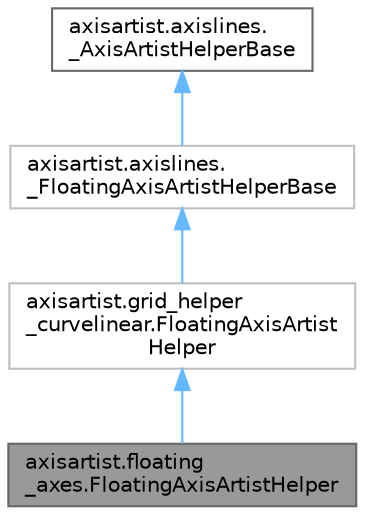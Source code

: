 digraph "axisartist.floating_axes.FloatingAxisArtistHelper"
{
 // LATEX_PDF_SIZE
  bgcolor="transparent";
  edge [fontname=Helvetica,fontsize=10,labelfontname=Helvetica,labelfontsize=10];
  node [fontname=Helvetica,fontsize=10,shape=box,height=0.2,width=0.4];
  Node1 [id="Node000001",label="axisartist.floating\l_axes.FloatingAxisArtistHelper",height=0.2,width=0.4,color="gray40", fillcolor="grey60", style="filled", fontcolor="black",tooltip=" "];
  Node2 -> Node1 [id="edge1_Node000001_Node000002",dir="back",color="steelblue1",style="solid",tooltip=" "];
  Node2 [id="Node000002",label="axisartist.grid_helper\l_curvelinear.FloatingAxisArtist\lHelper",height=0.2,width=0.4,color="grey75", fillcolor="white", style="filled",URL="$dc/d37/classaxisartist_1_1grid__helper__curvelinear_1_1FloatingAxisArtistHelper.html",tooltip=" "];
  Node3 -> Node2 [id="edge2_Node000002_Node000003",dir="back",color="steelblue1",style="solid",tooltip=" "];
  Node3 [id="Node000003",label="axisartist.axislines.\l_FloatingAxisArtistHelperBase",height=0.2,width=0.4,color="grey75", fillcolor="white", style="filled",URL="$dc/d3c/classaxisartist_1_1axislines_1_1__FloatingAxisArtistHelperBase.html",tooltip=" "];
  Node4 -> Node3 [id="edge3_Node000003_Node000004",dir="back",color="steelblue1",style="solid",tooltip=" "];
  Node4 [id="Node000004",label="axisartist.axislines.\l_AxisArtistHelperBase",height=0.2,width=0.4,color="gray40", fillcolor="white", style="filled",URL="$dc/d29/classaxisartist_1_1axislines_1_1__AxisArtistHelperBase.html",tooltip=" "];
}
